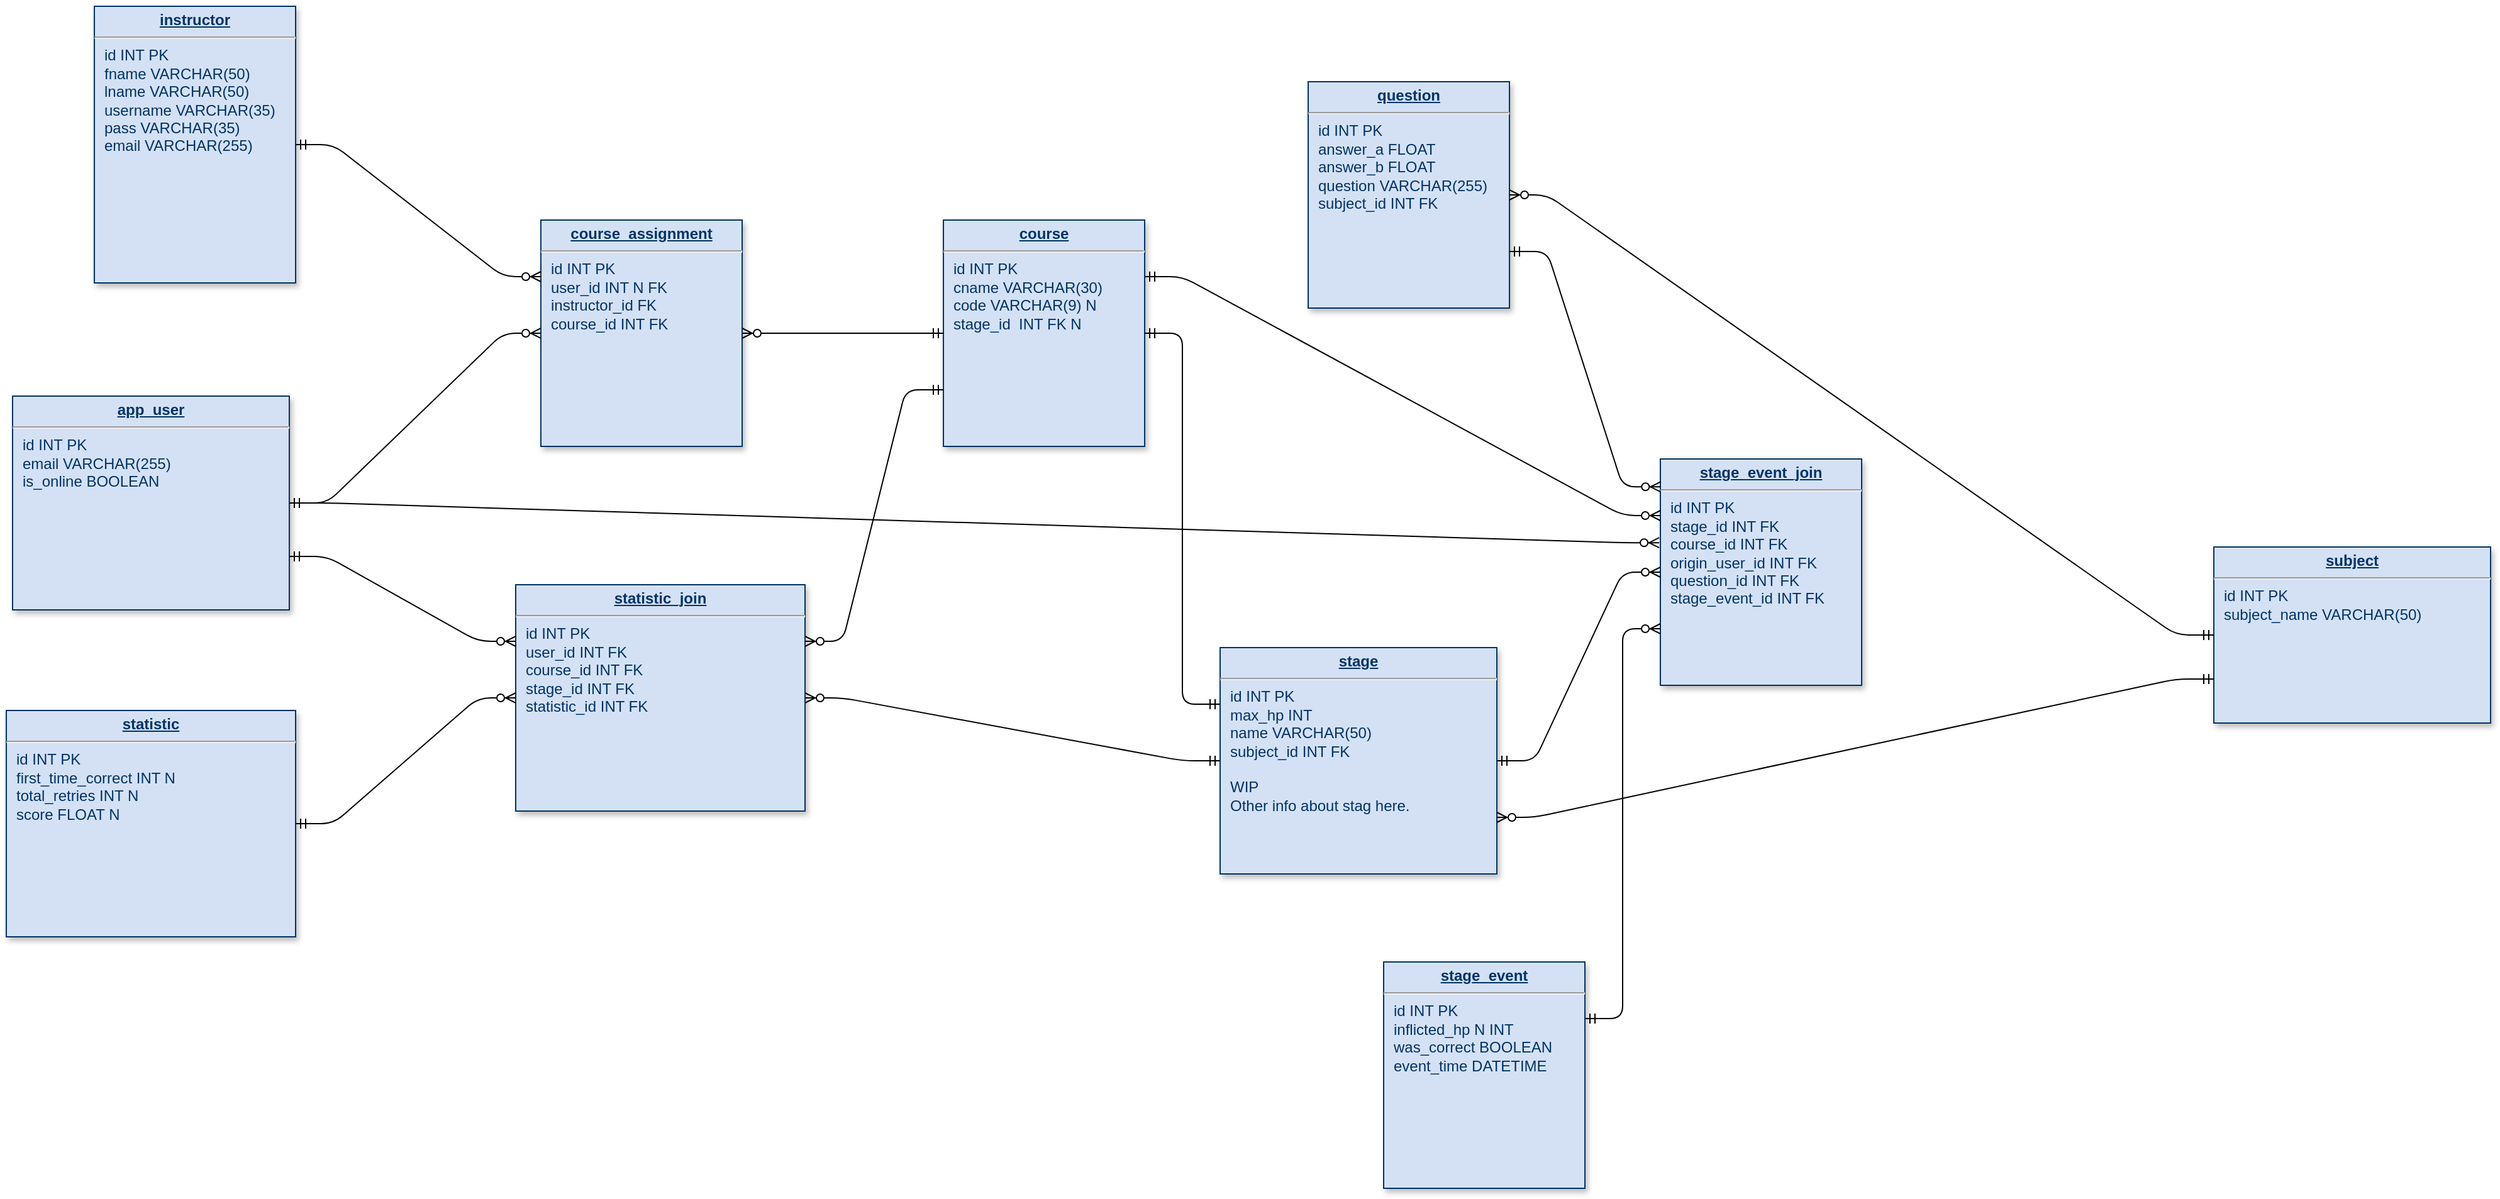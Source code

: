 <mxfile version="15.4.1" type="device"><diagram name="Page-1" id="efa7a0a1-bf9b-a30e-e6df-94a7791c09e9"><mxGraphModel dx="2918" dy="2282" grid="1" gridSize="10" guides="1" tooltips="1" connect="1" arrows="1" fold="1" page="1" pageScale="1" pageWidth="826" pageHeight="1169" background="none" math="0" shadow="0"><root><mxCell id="0"/><mxCell id="1" parent="0"/><mxCell id="qOlPosXaMn5GVqugyYKH-29" value="&lt;p style=&quot;margin: 0px ; margin-top: 4px ; text-align: center ; text-decoration: underline&quot;&gt;&lt;b&gt;question&lt;/b&gt;&lt;/p&gt;&lt;hr&gt;&lt;p style=&quot;margin: 0px ; margin-left: 8px&quot;&gt;id INT PK&lt;/p&gt;&lt;p style=&quot;margin: 0px ; margin-left: 8px&quot;&gt;answer_a FLOAT&lt;br&gt;&lt;/p&gt;&lt;p style=&quot;margin: 0px ; margin-left: 8px&quot;&gt;answer_b FLOAT&lt;/p&gt;&lt;p style=&quot;margin: 0px ; margin-left: 8px&quot;&gt;question VARCHAR(255)&lt;/p&gt;&lt;p style=&quot;margin: 0px ; margin-left: 8px&quot;&gt;subject_id INT FK&lt;br&gt;&lt;/p&gt;&lt;p style=&quot;margin: 0px ; margin-left: 8px&quot;&gt;&lt;br&gt;&lt;/p&gt;&lt;p style=&quot;margin: 0px ; margin-left: 8px&quot;&gt;&lt;br&gt;&lt;/p&gt;&lt;p style=&quot;margin: 0px ; margin-left: 8px&quot;&gt;&lt;br&gt;&lt;/p&gt;&lt;p style=&quot;margin: 0px ; margin-left: 8px&quot;&gt;&lt;br&gt;&lt;/p&gt;" style="verticalAlign=top;align=left;overflow=fill;fontSize=12;fontFamily=Helvetica;html=1;strokeColor=#003366;shadow=1;fillColor=#D4E1F5;fontColor=#003366" parent="1" vertex="1"><mxGeometry x="690" y="-20.0" width="160" height="180" as="geometry"/></mxCell><mxCell id="w9AdeBRwlKqKyl_Fnquc-29" value="&lt;p style=&quot;margin: 0px ; margin-top: 4px ; text-align: center ; text-decoration: underline&quot;&gt;&lt;b&gt;course&lt;/b&gt;&lt;/p&gt;&lt;hr&gt;&lt;p style=&quot;margin: 0px ; margin-left: 8px&quot;&gt;id INT PK&lt;/p&gt;&lt;p style=&quot;margin: 0px ; margin-left: 8px&quot;&gt;cname VARCHAR(30)&lt;/p&gt;&lt;p style=&quot;margin: 0px ; margin-left: 8px&quot;&gt;code VARCHAR(9) N&lt;/p&gt;&lt;p style=&quot;margin: 0px ; margin-left: 8px&quot;&gt;stage_id&amp;nbsp; INT FK N&lt;/p&gt;&lt;p style=&quot;margin: 0px ; margin-left: 8px&quot;&gt;&lt;br&gt;&lt;/p&gt;&lt;p style=&quot;margin: 0px ; margin-left: 8px&quot;&gt;&lt;span style=&quot;color: rgba(0 , 0 , 0 , 0) ; font-family: monospace ; font-size: 0px&quot;&gt;%3CmxGraphModel%3E%3Croot%3E%3CmxCell%20id%3D%220%22%2F%3E%3CmxCell%20id%3D%221%22%20parent%3D%220%22%2F%3E%3CmxCell%20id%3D%222%22%20value%3D%22%26lt%3Bp%20style%3D%26quot%3Bmargin%3A%200px%20%3B%20margin-top%3A%204px%20%3B%20text-align%3A%20center%20%3B%20text-decoration%3A%20underline%26quot%3B%26gt%3B%26lt%3Bb%26gt%3BSession%26lt%3B%2Fb%26gt%3B%26lt%3B%2Fp%26gt%3B%26lt%3Bhr%26gt%3B%26lt%3Bp%20style%3D%26quot%3Bmargin%3A%200px%20%3B%20margin-left%3A%208px%26quot%3B%26gt%3Bid%20INT%26lt%3B%2Fp%26gt%3B%26lt%3Bp%20style%3D%26quot%3Bmargin%3A%200px%20%3B%20margin-left%3A%208px%26quot%3B%26gt%3B%26lt%3Bbr%26gt%3B%26lt%3B%2Fp%26gt%3B%22%20style%3D%22verticalAlign%3Dtop%3Balign%3Dleft%3Boverflow%3Dfill%3BfontSize%3D12%3BfontFamily%3DHelvetica%3Bhtml%3D1%3BstrokeColor%3D%23003366%3Bshadow%3D1%3BfillColor%3D%23D4E1F5%3BfontColor%3D%23003366%22%20vertex%3D%221%22%20parent%3D%221%22%3E%3CmxGeometry%20x%3D%22333.0%22%20y%3D%22310.0%22%20width%3D%22160%22%20height%3D%22180%22%20as%3D%22geometry%22%2F%3E%3C%2FmxCell%3E%3C%2Froot%3E%3C%2FmxGraphModel%3E&lt;/span&gt;&lt;br&gt;&lt;/p&gt;&lt;p style=&quot;margin: 0px ; margin-left: 8px&quot;&gt;&lt;br&gt;&lt;/p&gt;" style="verticalAlign=top;align=left;overflow=fill;fontSize=12;fontFamily=Helvetica;html=1;strokeColor=#003366;shadow=1;fillColor=#D4E1F5;fontColor=#003366" parent="1" vertex="1"><mxGeometry x="400.0" y="90.0" width="160" height="180" as="geometry"/></mxCell><mxCell id="w9AdeBRwlKqKyl_Fnquc-30" value="&lt;p style=&quot;margin: 0px ; margin-top: 4px ; text-align: center ; text-decoration: underline&quot;&gt;&lt;b&gt;app_user&lt;/b&gt;&lt;/p&gt;&lt;hr&gt;&lt;p style=&quot;margin: 0px ; margin-left: 8px&quot;&gt;id INT PK&lt;/p&gt;&lt;p style=&quot;margin: 0px ; margin-left: 8px&quot;&gt;email VARCHAR(255)&lt;/p&gt;&lt;p style=&quot;margin: 0px ; margin-left: 8px&quot;&gt;is_online BOOLEAN&lt;/p&gt;&lt;p style=&quot;margin: 0px ; margin-left: 8px&quot;&gt;&lt;br&gt;&lt;/p&gt;&lt;p style=&quot;margin: 0px ; margin-left: 8px&quot;&gt;&lt;span style=&quot;color: rgba(0 , 0 , 0 , 0) ; font-family: monospace ; font-size: 0px&quot;&gt;%3CmxGraphModel%3E%3Croot%3E%3CmxCell%20id%3D%220%22%2F%3E%3CmxCell%20id%3D%221%22%20parent%3D%220%22%2F%3E%3CmxCell%20id%3D%222%22%20value%3D%22%26lt%3Bp%20style%3D%26quot%3Bmargin%3A%200px%20%3B%20margin-top%3A%204px%20%3B%20text-align%3A%20center%20%3B%20text-decoration%3A%20underline%26quot%3B%26gt%3B%26lt%3Bb%26gt%3BSession%26lt%3B%2Fb%26gt%3B%26lt%3B%2Fp%26gt%3B%26lt%3Bhr%26gt%3B%26lt%3Bp%20style%3D%26quot%3Bmargin%3A%200px%20%3B%20margin-left%3A%208px%26quot%3B%26gt%3Bid%20INT%26lt%3B%2Fp%26gt%3B%26lt%3Bp%20style%3D%26quot%3Bmargin%3A%200px%20%3B%20margin-left%3A%208px%26quot%3B%26gt%3B%26lt%3Bbr%26gt%3B%26lt%3B%2Fp%26gt%3B%22%20style%3D%22verticalAlign%3Dtop%3Balign%3Dleft%3Boverflow%3Dfill%3BfontSize%3D12%3BfontFamily%3DHelvetica%3Bhtml%3D1%3BstrokeColor%3D%23003366%3Bshadow%3D1%3BfillColor%3D%23D4E1F5%3BfontColor%3D%23003366%22%20vertex%3D%221%22%20parent%3D%221%22%3E%3CmxGeometry%20x%3D%22333.0%22%20y%3D%22310.0%22%20width%3D%22160%22%20height%3D%22180%22%20as%3D%22geometry%22%2F%3E%3C%2FmxCell%3E%3C%2Froot%3E%3C%2FmxGraphModel%3E&lt;/span&gt;&lt;/p&gt;&lt;p style=&quot;margin: 0px ; margin-left: 8px&quot;&gt;&lt;br&gt;&lt;/p&gt;" style="verticalAlign=top;align=left;overflow=fill;fontSize=12;fontFamily=Helvetica;html=1;strokeColor=#003366;shadow=1;fillColor=#D4E1F5;fontColor=#003366" parent="1" vertex="1"><mxGeometry x="-340" y="230" width="220" height="170" as="geometry"/></mxCell><mxCell id="w9AdeBRwlKqKyl_Fnquc-31" value="&lt;p style=&quot;margin: 0px ; margin-top: 4px ; text-align: center ; text-decoration: underline&quot;&gt;&lt;b&gt;instructor&lt;/b&gt;&lt;/p&gt;&lt;hr&gt;&lt;p style=&quot;margin: 0px ; margin-left: 8px&quot;&gt;id INT PK&lt;/p&gt;&lt;p style=&quot;margin: 0px 0px 0px 8px&quot;&gt;fname VARCHAR(50)&lt;/p&gt;&lt;p style=&quot;margin: 0px 0px 0px 8px&quot;&gt;lname VARCHAR(50)&lt;br&gt;&lt;/p&gt;&lt;p style=&quot;margin: 0px 0px 0px 8px&quot;&gt;username VARCHAR(35)&lt;/p&gt;&lt;p style=&quot;margin: 0px 0px 0px 8px&quot;&gt;pass VARCHAR(35)&lt;/p&gt;&lt;p style=&quot;margin: 0px ; margin-left: 8px&quot;&gt;&lt;span&gt;email VARCHAR(255)&lt;/span&gt;&lt;span style=&quot;color: rgba(0 , 0 , 0 , 0) ; font-family: monospace ; font-size: 0px&quot;&gt;%3CmxGraphModel%3E%3Croot%3E%3CmxCell%20id%3D%220%22%2F%3E%3CmxCell%20id%3D%221%22%20parent%3D%220%22%2F%3E%3CmxCell%20id%3D%222%22%20value%3D%22%26lt%3Bp%20style%3D%26quot%3Bmargin%3A%200px%20%3B%20margin-top%3A%204px%20%3B%20text-align%3A%20center%20%3B%20text-decoration%3A%20underline%26quot%3B%26gt%3B%26lt%3Bb%26gt%3BSession%26lt%3B%2Fb%26gt%3B%26lt%3B%2Fp%26gt%3B%26lt%3Bhr%26gt%3B%26lt%3Bp%20style%3D%26quot%3Bmargin%3A%200px%20%3B%20margin-left%3A%208px%26quot%3B%26gt%3Bid%20INT%26lt%3B%2Fp%26gt%3B%26lt%3Bp%20style%3D%26quot%3Bmargin%3A%200px%20%3B%20margin-left%3A%208px%26quot%3B%26gt%3B%26lt%3Bbr%26gt%3B%26lt%3B%2Fp%26gt%3B%22%20style%3D%22verticalAlign%3Dtop%3Balign%3Dleft%3Boverflow%3Dfill%3BfontSize%3D12%3BfontFamily%3DHelvetica%3Bhtml%3D1%3BstrokeColor%3D%23003366%3Bshadow%3D1%3BfillColor%3D%23D4E1F5%3BfontColor%3D%23003366%22%20vertex%3D%221%22%20parent%3D%221%22%3E%3CmxGeometry%20x%3D%22333.0%22%20y%3D%22310.0%22%20width%3D%22160%22%20height%3D%22180%22%20as%3D%22geometry%22%2F%3E%3C%2FmxCell%3E%3C%2Froot%3E%3C%2FmxGraphModel%3Ee&lt;/span&gt;&lt;/p&gt;" style="verticalAlign=top;align=left;overflow=fill;fontSize=12;fontFamily=Helvetica;html=1;strokeColor=#003366;shadow=1;fillColor=#D4E1F5;fontColor=#003366" parent="1" vertex="1"><mxGeometry x="-275" y="-80" width="160" height="220" as="geometry"/></mxCell><mxCell id="w9AdeBRwlKqKyl_Fnquc-32" value="&lt;p style=&quot;margin: 0px ; margin-top: 4px ; text-align: center ; text-decoration: underline&quot;&gt;&lt;b&gt;stage&lt;/b&gt;&lt;/p&gt;&lt;hr&gt;&lt;p style=&quot;margin: 0px ; margin-left: 8px&quot;&gt;id INT PK&lt;/p&gt;&lt;p style=&quot;margin: 0px ; margin-left: 8px&quot;&gt;max_hp INT&lt;/p&gt;&lt;p style=&quot;margin: 0px ; margin-left: 8px&quot;&gt;name VARCHAR(50)&lt;/p&gt;&lt;p style=&quot;margin: 0px ; margin-left: 8px&quot;&gt;subject_id INT FK&amp;nbsp;&lt;/p&gt;&lt;p style=&quot;margin: 0px ; margin-left: 8px&quot;&gt;&lt;br&gt;&lt;/p&gt;&lt;p style=&quot;margin: 0px ; margin-left: 8px&quot;&gt;WIP&lt;/p&gt;&lt;p style=&quot;margin: 0px ; margin-left: 8px&quot;&gt;Other info about stag here.&amp;nbsp;&lt;/p&gt;&lt;p style=&quot;margin: 0px ; margin-left: 8px&quot;&gt;&lt;br&gt;&lt;/p&gt;" style="verticalAlign=top;align=left;overflow=fill;fontSize=12;fontFamily=Helvetica;html=1;strokeColor=#003366;shadow=1;fillColor=#D4E1F5;fontColor=#003366" parent="1" vertex="1"><mxGeometry x="620" y="430" width="220" height="180" as="geometry"/></mxCell><mxCell id="w9AdeBRwlKqKyl_Fnquc-33" value="&lt;p style=&quot;margin: 0px ; margin-top: 4px ; text-align: center ; text-decoration: underline&quot;&gt;&lt;b&gt;course_assignment&lt;/b&gt;&lt;/p&gt;&lt;hr&gt;&lt;p style=&quot;margin: 0px ; margin-left: 8px&quot;&gt;id INT PK&lt;/p&gt;&lt;p style=&quot;margin: 0px ; margin-left: 8px&quot;&gt;user_id INT N FK&amp;nbsp;&lt;/p&gt;&lt;p style=&quot;margin: 0px ; margin-left: 8px&quot;&gt;instructor_id FK&lt;/p&gt;&lt;p style=&quot;margin: 0px ; margin-left: 8px&quot;&gt;course_id INT FK&lt;/p&gt;&lt;p style=&quot;margin: 0px ; margin-left: 8px&quot;&gt;&lt;span style=&quot;color: rgba(0 , 0 , 0 , 0) ; font-family: monospace ; font-size: 0px&quot;&gt;%3CmxGraphModel%3E%3Croot%3E%3CmxCell%20id%3D%220%22%2F%3E%3CmxCell%20id%3D%221%22%20parent%3D%220%22%2F%3E%3CmxCell%20id%3D%222%22%20value%3D%22%26lt%3Bp%20style%3D%26quot%3Bmargin%3A%200px%20%3B%20margin-top%3A%204px%20%3B%20text-align%3A%20center%20%3B%20text-decoration%3A%20underline%26quot%3B%26gt%3B%26lt%3Bb%26gt%3BSession%26lt%3B%2Fb%26gt%3B%26lt%3B%2Fp%26gt%3B%26lt%3Bhr%26gt%3B%26lt%3Bp%20style%3D%26quot%3Bmargin%3A%200px%20%3B%20margin-left%3A%208px%26quot%3B%26gt%3Bid%20INT%26lt%3B%2Fp%26gt%3B%26lt%3Bp%20style%3D%26quot%3Bmargin%3A%200px%20%3B%20margin-left%3A%208px%26quot%3B%26gt%3B%26lt%3Bbr%26gt%3B%26lt%3B%2Fp%26gt%3B%22%20style%3D%22verticalAlign%3Dtop%3Balign%3Dleft%3Boverflow%3Dfill%3BfontSize%3D12%3BfontFamily%3DHelvetica%3Bhtml%3D1%3BstrokeColor%3D%23003366%3Bshadow%3D1%3BfillColor%3D%23D4E1F5%3BfontColor%3D%23003366%22%20vertex%3D%221%22%20parent%3D%221%22%3E%3CmxGeometry%20x%3D%22333.0%22%20y%3D%22310.0%22%20width%3D%22160%22%20height%3D%22180%22%20as%3D%22geometry%22%2F%3E%3C%2FmxCell%3E%3C%2Froot%3E%3C%2FmxGraphModel%3E&lt;/span&gt;&lt;br&gt;&lt;/p&gt;&lt;p style=&quot;margin: 0px ; margin-left: 8px&quot;&gt;&lt;br&gt;&lt;/p&gt;" style="verticalAlign=top;align=left;overflow=fill;fontSize=12;fontFamily=Helvetica;html=1;strokeColor=#003366;shadow=1;fillColor=#D4E1F5;fontColor=#003366" parent="1" vertex="1"><mxGeometry x="80.0" y="90.0" width="160" height="180" as="geometry"/></mxCell><mxCell id="w9AdeBRwlKqKyl_Fnquc-34" value="&lt;p style=&quot;margin: 0px ; margin-top: 4px ; text-align: center ; text-decoration: underline&quot;&gt;&lt;b&gt;statistic&lt;/b&gt;&lt;/p&gt;&lt;hr&gt;&lt;p style=&quot;margin: 0px ; margin-left: 8px&quot;&gt;id INT PK&lt;/p&gt;&lt;p style=&quot;margin: 0px ; margin-left: 8px&quot;&gt;first_time_correct INT N&lt;/p&gt;&lt;p style=&quot;margin: 0px ; margin-left: 8px&quot;&gt;total_retries INT N&lt;/p&gt;&lt;p style=&quot;margin: 0px ; margin-left: 8px&quot;&gt;score FLOAT N&lt;/p&gt;&lt;p style=&quot;margin: 0px ; margin-left: 8px&quot;&gt;&lt;br&gt;&lt;/p&gt;" style="verticalAlign=top;align=left;overflow=fill;fontSize=12;fontFamily=Helvetica;html=1;strokeColor=#003366;shadow=1;fillColor=#D4E1F5;fontColor=#003366" parent="1" vertex="1"><mxGeometry x="-345" y="480" width="230" height="180" as="geometry"/></mxCell><mxCell id="w9AdeBRwlKqKyl_Fnquc-35" value="" style="edgeStyle=entityRelationEdgeStyle;fontSize=12;html=1;endArrow=ERzeroToMany;startArrow=ERmandOne;exitX=1;exitY=0.5;exitDx=0;exitDy=0;entryX=0;entryY=0.5;entryDx=0;entryDy=0;" parent="1" source="w9AdeBRwlKqKyl_Fnquc-30" target="w9AdeBRwlKqKyl_Fnquc-33" edge="1"><mxGeometry width="100" height="100" relative="1" as="geometry"><mxPoint x="-40" y="210" as="sourcePoint"/><mxPoint x="60" y="110" as="targetPoint"/></mxGeometry></mxCell><mxCell id="w9AdeBRwlKqKyl_Fnquc-36" value="" style="edgeStyle=entityRelationEdgeStyle;fontSize=12;html=1;endArrow=ERzeroToMany;startArrow=ERmandOne;exitX=1;exitY=0.5;exitDx=0;exitDy=0;entryX=0;entryY=0.25;entryDx=0;entryDy=0;" parent="1" source="w9AdeBRwlKqKyl_Fnquc-31" target="w9AdeBRwlKqKyl_Fnquc-33" edge="1"><mxGeometry width="100" height="100" relative="1" as="geometry"><mxPoint x="150" y="80" as="sourcePoint"/><mxPoint x="310" y="60" as="targetPoint"/></mxGeometry></mxCell><mxCell id="w9AdeBRwlKqKyl_Fnquc-42" value="" style="edgeStyle=entityRelationEdgeStyle;fontSize=12;html=1;endArrow=ERmandOne;startArrow=ERmandOne;entryX=1;entryY=0.5;entryDx=0;entryDy=0;exitX=0;exitY=0.25;exitDx=0;exitDy=0;" parent="1" source="w9AdeBRwlKqKyl_Fnquc-32" target="w9AdeBRwlKqKyl_Fnquc-29" edge="1"><mxGeometry width="100" height="100" relative="1" as="geometry"><mxPoint x="580" y="370" as="sourcePoint"/><mxPoint x="650.0" y="225.0" as="targetPoint"/></mxGeometry></mxCell><mxCell id="w9AdeBRwlKqKyl_Fnquc-43" value="&lt;p style=&quot;margin: 0px ; margin-top: 4px ; text-align: center ; text-decoration: underline&quot;&gt;&lt;b&gt;stage_event_join&lt;/b&gt;&lt;/p&gt;&lt;hr&gt;&lt;p style=&quot;margin: 0px ; margin-left: 8px&quot;&gt;id INT PK&lt;/p&gt;&lt;p style=&quot;margin: 0px ; margin-left: 8px&quot;&gt;stage_id INT FK&lt;/p&gt;&lt;p style=&quot;margin: 0px ; margin-left: 8px&quot;&gt;course_id INT FK&lt;/p&gt;&lt;p style=&quot;margin: 0px ; margin-left: 8px&quot;&gt;origin_user_id INT FK&lt;/p&gt;&lt;p style=&quot;margin: 0px ; margin-left: 8px&quot;&gt;question_id INT FK&lt;/p&gt;&lt;p style=&quot;margin: 0px ; margin-left: 8px&quot;&gt;stage_event_id INT FK&lt;/p&gt;&lt;p style=&quot;margin: 0px ; margin-left: 8px&quot;&gt;&lt;br&gt;&lt;/p&gt;&lt;p style=&quot;margin: 0px ; margin-left: 8px&quot;&gt;&lt;br&gt;&lt;/p&gt;&lt;p style=&quot;margin: 0px ; margin-left: 8px&quot;&gt;&lt;br&gt;&lt;/p&gt;" style="verticalAlign=top;align=left;overflow=fill;fontSize=12;fontFamily=Helvetica;html=1;strokeColor=#003366;shadow=1;fillColor=#D4E1F5;fontColor=#003366" parent="1" vertex="1"><mxGeometry x="970" y="280.0" width="160" height="180" as="geometry"/></mxCell><mxCell id="w9AdeBRwlKqKyl_Fnquc-47" value="" style="edgeStyle=entityRelationEdgeStyle;fontSize=12;html=1;endArrow=ERzeroToMany;startArrow=ERmandOne;exitX=0;exitY=0.5;exitDx=0;exitDy=0;entryX=1;entryY=0.5;entryDx=0;entryDy=0;" parent="1" source="w9AdeBRwlKqKyl_Fnquc-29" target="w9AdeBRwlKqKyl_Fnquc-33" edge="1"><mxGeometry width="100" height="100" relative="1" as="geometry"><mxPoint x="280" y="50" as="sourcePoint"/><mxPoint x="380" y="-50" as="targetPoint"/></mxGeometry></mxCell><mxCell id="w9AdeBRwlKqKyl_Fnquc-48" value="&lt;p style=&quot;margin: 0px ; margin-top: 4px ; text-align: center ; text-decoration: underline&quot;&gt;&lt;b&gt;statistic_join&lt;/b&gt;&lt;/p&gt;&lt;hr&gt;&lt;p style=&quot;margin: 0px ; margin-left: 8px&quot;&gt;id INT PK&lt;/p&gt;&lt;p style=&quot;margin: 0px ; margin-left: 8px&quot;&gt;user_id INT FK&lt;/p&gt;&lt;p style=&quot;margin: 0px ; margin-left: 8px&quot;&gt;course_id INT FK&lt;/p&gt;&lt;p style=&quot;margin: 0px ; margin-left: 8px&quot;&gt;stage_id INT FK&lt;/p&gt;&lt;p style=&quot;margin: 0px ; margin-left: 8px&quot;&gt;statistic_id INT FK&lt;/p&gt;&lt;p style=&quot;margin: 0px ; margin-left: 8px&quot;&gt;&lt;br&gt;&lt;/p&gt;" style="verticalAlign=top;align=left;overflow=fill;fontSize=12;fontFamily=Helvetica;html=1;strokeColor=#003366;shadow=1;fillColor=#D4E1F5;fontColor=#003366" parent="1" vertex="1"><mxGeometry x="60" y="380" width="230" height="180" as="geometry"/></mxCell><mxCell id="w9AdeBRwlKqKyl_Fnquc-50" value="" style="edgeStyle=entityRelationEdgeStyle;fontSize=12;html=1;endArrow=ERzeroToMany;startArrow=ERmandOne;exitX=1;exitY=0.5;exitDx=0;exitDy=0;entryX=0;entryY=0.5;entryDx=0;entryDy=0;" parent="1" source="w9AdeBRwlKqKyl_Fnquc-34" target="w9AdeBRwlKqKyl_Fnquc-48" edge="1"><mxGeometry width="100" height="100" relative="1" as="geometry"><mxPoint x="450" y="800.0" as="sourcePoint"/><mxPoint x="330" y="800.0" as="targetPoint"/></mxGeometry></mxCell><mxCell id="w9AdeBRwlKqKyl_Fnquc-51" value="" style="edgeStyle=entityRelationEdgeStyle;fontSize=12;html=1;endArrow=ERzeroToMany;startArrow=ERmandOne;entryX=1;entryY=0.5;entryDx=0;entryDy=0;exitX=0;exitY=0.5;exitDx=0;exitDy=0;" parent="1" source="w9AdeBRwlKqKyl_Fnquc-32" target="w9AdeBRwlKqKyl_Fnquc-48" edge="1"><mxGeometry width="100" height="100" relative="1" as="geometry"><mxPoint x="160" y="630" as="sourcePoint"/><mxPoint x="300" y="719.17" as="targetPoint"/></mxGeometry></mxCell><mxCell id="w9AdeBRwlKqKyl_Fnquc-52" value="" style="edgeStyle=entityRelationEdgeStyle;fontSize=12;html=1;endArrow=ERzeroToMany;startArrow=ERmandOne;exitX=0;exitY=0.75;exitDx=0;exitDy=0;entryX=1;entryY=0.25;entryDx=0;entryDy=0;" parent="1" source="w9AdeBRwlKqKyl_Fnquc-29" target="w9AdeBRwlKqKyl_Fnquc-48" edge="1"><mxGeometry width="100" height="100" relative="1" as="geometry"><mxPoint x="140" y="360.0" as="sourcePoint"/><mxPoint x="20" y="360.0" as="targetPoint"/></mxGeometry></mxCell><mxCell id="w9AdeBRwlKqKyl_Fnquc-53" value="" style="edgeStyle=entityRelationEdgeStyle;fontSize=12;html=1;endArrow=ERzeroToMany;startArrow=ERmandOne;exitX=1;exitY=0.75;exitDx=0;exitDy=0;entryX=0;entryY=0.25;entryDx=0;entryDy=0;" parent="1" source="w9AdeBRwlKqKyl_Fnquc-30" target="w9AdeBRwlKqKyl_Fnquc-48" edge="1"><mxGeometry width="100" height="100" relative="1" as="geometry"><mxPoint x="-250" y="400.0" as="sourcePoint"/><mxPoint x="-370" y="400.0" as="targetPoint"/></mxGeometry></mxCell><mxCell id="w9AdeBRwlKqKyl_Fnquc-54" value="&lt;p style=&quot;margin: 0px ; margin-top: 4px ; text-align: center ; text-decoration: underline&quot;&gt;&lt;b&gt;stage_event&lt;/b&gt;&lt;/p&gt;&lt;hr&gt;&lt;p style=&quot;margin: 0px ; margin-left: 8px&quot;&gt;id INT PK&lt;/p&gt;&lt;p style=&quot;margin: 0px ; margin-left: 8px&quot;&gt;inflicted_hp N INT&lt;/p&gt;&lt;p style=&quot;margin: 0px ; margin-left: 8px&quot;&gt;was_correct BOOLEAN&lt;/p&gt;&lt;p style=&quot;margin: 0px ; margin-left: 8px&quot;&gt;event_time DATETIME&amp;nbsp;&lt;/p&gt;&lt;p style=&quot;margin: 0px ; margin-left: 8px&quot;&gt;&lt;br&gt;&lt;/p&gt;&lt;p style=&quot;margin: 0px ; margin-left: 8px&quot;&gt;&lt;br&gt;&lt;/p&gt;&lt;p style=&quot;margin: 0px ; margin-left: 8px&quot;&gt;&lt;br&gt;&lt;/p&gt;" style="verticalAlign=top;align=left;overflow=fill;fontSize=12;fontFamily=Helvetica;html=1;strokeColor=#003366;shadow=1;fillColor=#D4E1F5;fontColor=#003366" parent="1" vertex="1"><mxGeometry x="750.0" y="680.0" width="160" height="180" as="geometry"/></mxCell><mxCell id="w9AdeBRwlKqKyl_Fnquc-55" value="" style="edgeStyle=entityRelationEdgeStyle;fontSize=12;html=1;endArrow=ERzeroToMany;startArrow=ERmandOne;exitX=1;exitY=0.25;exitDx=0;exitDy=0;entryX=0;entryY=0.75;entryDx=0;entryDy=0;" parent="1" source="w9AdeBRwlKqKyl_Fnquc-54" target="w9AdeBRwlKqKyl_Fnquc-43" edge="1"><mxGeometry width="100" height="100" relative="1" as="geometry"><mxPoint x="670" y="585" as="sourcePoint"/><mxPoint x="730" y="425" as="targetPoint"/></mxGeometry></mxCell><mxCell id="w9AdeBRwlKqKyl_Fnquc-56" value="" style="edgeStyle=entityRelationEdgeStyle;fontSize=12;html=1;endArrow=ERzeroToMany;startArrow=ERmandOne;exitX=1;exitY=0.5;exitDx=0;exitDy=0;entryX=0;entryY=0.5;entryDx=0;entryDy=0;fontStyle=1" parent="1" source="w9AdeBRwlKqKyl_Fnquc-32" target="w9AdeBRwlKqKyl_Fnquc-43" edge="1"><mxGeometry width="100" height="100" relative="1" as="geometry"><mxPoint x="670" y="630.0" as="sourcePoint"/><mxPoint x="760" y="490.0" as="targetPoint"/></mxGeometry></mxCell><mxCell id="w9AdeBRwlKqKyl_Fnquc-58" value="" style="edgeStyle=entityRelationEdgeStyle;fontSize=12;html=1;endArrow=ERzeroToMany;startArrow=ERmandOne;entryX=-0.006;entryY=0.37;entryDx=0;entryDy=0;fontStyle=1;entryPerimeter=0;" parent="1" source="w9AdeBRwlKqKyl_Fnquc-30" target="w9AdeBRwlKqKyl_Fnquc-43" edge="1"><mxGeometry width="100" height="100" relative="1" as="geometry"><mxPoint x="690" y="480.0" as="sourcePoint"/><mxPoint x="780" y="340.0" as="targetPoint"/></mxGeometry></mxCell><mxCell id="w9AdeBRwlKqKyl_Fnquc-59" value="" style="edgeStyle=entityRelationEdgeStyle;fontSize=12;html=1;endArrow=ERzeroToMany;startArrow=ERmandOne;exitX=1;exitY=0.75;exitDx=0;exitDy=0;entryX=0.001;entryY=0.123;entryDx=0;entryDy=0;fontStyle=1;entryPerimeter=0;" parent="1" source="qOlPosXaMn5GVqugyYKH-29" target="w9AdeBRwlKqKyl_Fnquc-43" edge="1"><mxGeometry width="100" height="100" relative="1" as="geometry"><mxPoint x="510" y="350" as="sourcePoint"/><mxPoint x="910" y="380.0" as="targetPoint"/></mxGeometry></mxCell><mxCell id="w9AdeBRwlKqKyl_Fnquc-61" value="" style="edgeStyle=entityRelationEdgeStyle;fontSize=12;html=1;endArrow=ERzeroToMany;startArrow=ERmandOne;exitX=1;exitY=0.25;exitDx=0;exitDy=0;entryX=0;entryY=0.25;entryDx=0;entryDy=0;fontStyle=1;" parent="1" source="w9AdeBRwlKqKyl_Fnquc-29" target="w9AdeBRwlKqKyl_Fnquc-43" edge="1"><mxGeometry width="100" height="100" relative="1" as="geometry"><mxPoint x="779.84" y="120.0" as="sourcePoint"/><mxPoint x="890.0" y="317.14" as="targetPoint"/></mxGeometry></mxCell><mxCell id="P8UwBgebxHHE57CdGnFs-1" value="&lt;p style=&quot;margin: 0px ; margin-top: 4px ; text-align: center ; text-decoration: underline&quot;&gt;&lt;b&gt;subject&lt;/b&gt;&lt;/p&gt;&lt;hr&gt;&lt;p style=&quot;margin: 0px ; margin-left: 8px&quot;&gt;id INT PK&lt;br&gt;&lt;/p&gt;&lt;p style=&quot;margin: 0px ; margin-left: 8px&quot;&gt;subject_name VARCHAR(50)&lt;/p&gt;" style="verticalAlign=top;align=left;overflow=fill;fontSize=12;fontFamily=Helvetica;html=1;strokeColor=#003366;shadow=1;fillColor=#D4E1F5;fontColor=#003366" parent="1" vertex="1"><mxGeometry x="1410" y="350" width="220" height="140" as="geometry"/></mxCell><mxCell id="P8UwBgebxHHE57CdGnFs-2" value="" style="edgeStyle=entityRelationEdgeStyle;fontSize=12;html=1;endArrow=ERzeroToMany;startArrow=ERmandOne;entryX=1;entryY=0.5;entryDx=0;entryDy=0;fontStyle=1;" parent="1" source="P8UwBgebxHHE57CdGnFs-1" target="qOlPosXaMn5GVqugyYKH-29" edge="1"><mxGeometry width="100" height="100" relative="1" as="geometry"><mxPoint x="960" y="125.0" as="sourcePoint"/><mxPoint x="1080.16" y="312.14" as="targetPoint"/></mxGeometry></mxCell><mxCell id="P8UwBgebxHHE57CdGnFs-3" value="" style="edgeStyle=entityRelationEdgeStyle;fontSize=12;html=1;endArrow=ERzeroToMany;startArrow=ERmandOne;entryX=1;entryY=0.75;entryDx=0;entryDy=0;fontStyle=1;exitX=0;exitY=0.75;exitDx=0;exitDy=0;" parent="1" source="P8UwBgebxHHE57CdGnFs-1" target="w9AdeBRwlKqKyl_Fnquc-32" edge="1"><mxGeometry width="100" height="100" relative="1" as="geometry"><mxPoint x="1450.0" y="670" as="sourcePoint"/><mxPoint x="1080" y="540.0" as="targetPoint"/></mxGeometry></mxCell></root></mxGraphModel></diagram></mxfile>
